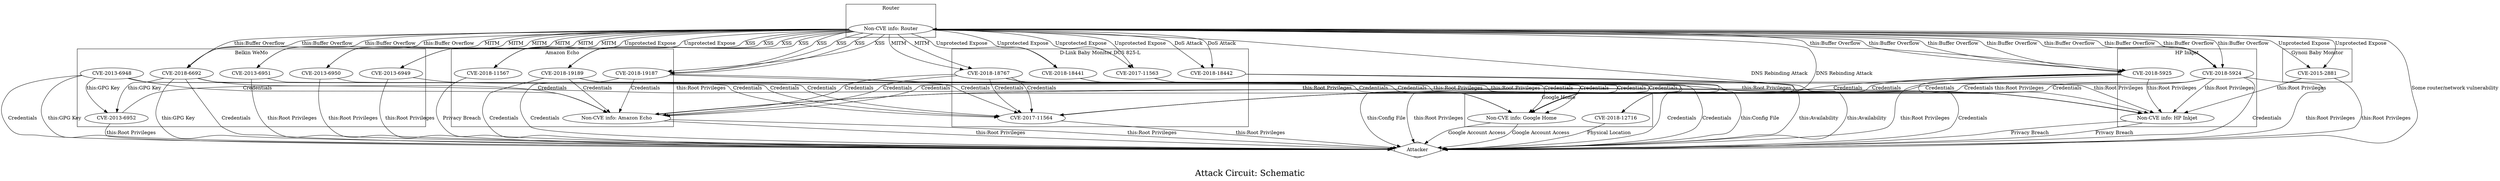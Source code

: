 /*****
Attack Circuit: Schematic
*****/

digraph G {
  graph [splines=true overlap=false]
  node  [shape=ellipse, width=0.3, height=0.3]
  0 [label="Attacker", shape=Mdiamond];
  0 -> 1 [label="Some router/network vulnerability"];
  subgraph cluster_1 {
  label="Router";    1 [label="Non-CVE info: Router"];
  }
  subgraph cluster_2 {
  label="Amazon Echo";    2 [label="Non-CVE info: Amazon Echo"];
    3 [label="CVE-2018-19189"];
    4 [label="CVE-2018-19187"];
    5 [label="CVE-2018-11567"];
  }
  subgraph cluster_3 {
  label="Google Home";    6 [label="Non-CVE info: Google Home"];
    7 [label="CVE-2018-12716"];
  }
  subgraph cluster_4 {
  label="Belkin WeMo";    8 [label="CVE-2018-6692"];
    9 [label="CVE-2013-6952"];
    10 [label="CVE-2013-6951"];
    11 [label="CVE-2013-6950"];
    12 [label="CVE-2013-6949"];
    13 [label="CVE-2013-6948"];
  }
  subgraph cluster_5 {
  label="D-Link Baby Monitor DCS 825-L";    14 [label="CVE-2018-18767"];
    15 [label="CVE-2018-18442"];
    16 [label="CVE-2018-18441"];
    17 [label="CVE-2017-11564"];
    18 [label="CVE-2017-11563"];
  }
  subgraph cluster_6 {
  label="HP Inkjet";    19 [label="Non-CVE info: HP Inkjet"];
    20 [label="CVE-2018-5925"];
    21 [label="CVE-2018-5924"];
  }
  subgraph cluster_7 {
  label="Gynoii Baby Monitor";    22 [label="CVE-2015-2881"];
  }
  1 -> 3 [label="XSS" color="black"];
  1 -> 3 [label="XSS" color="black"];
  1 -> 3 [label="XSS" color="black"];
  1 -> 3 [label="XSS" color="black"];
  1 -> 4 [label="XSS" color="black"];
  1 -> 4 [label="XSS" color="black"];
  1 -> 4 [label="XSS" color="black"];
  1 -> 4 [label="XSS" color="black"];
  1 -> 5 [label="Unprotected Expose" color="black"];
  1 -> 5 [label="Unprotected Expose" color="black"];
  1 -> 7 [label="DNS Rebinding Attack" color="black"];
  1 -> 7 [label="DNS Rebinding Attack" color="black"];
  1 -> 8 [label="this:Buffer Overflow" color="black"];
  1 -> 8 [label="this:Buffer Overflow" color="black"];
  1 -> 8 [label="this:Buffer Overflow" color="black"];
  1 -> 8 [label="this:Buffer Overflow" color="black"];
  1 -> 10 [label="MITM" color="black"];
  1 -> 10 [label="MITM" color="black"];
  1 -> 11 [label="MITM" color="black"];
  1 -> 11 [label="MITM" color="black"];
  1 -> 12 [label="MITM" color="black"];
  1 -> 12 [label="MITM" color="black"];
  1 -> 14 [label="MITM" color="black"];
  1 -> 14 [label="MITM" color="black"];
  1 -> 15 [label="DoS Attack" color="black"];
  1 -> 15 [label="DoS Attack" color="black"];
  1 -> 16 [label="Unprotected Expose" color="black"];
  1 -> 16 [label="Unprotected Expose" color="black"];
  1 -> 18 [label="Unprotected Expose" color="black"];
  1 -> 18 [label="Unprotected Expose" color="black"];
  1 -> 20 [label="this:Buffer Overflow" color="black"];
  1 -> 20 [label="this:Buffer Overflow" color="black"];
  1 -> 20 [label="this:Buffer Overflow" color="black"];
  1 -> 20 [label="this:Buffer Overflow" color="black"];
  1 -> 21 [label="this:Buffer Overflow" color="black"];
  1 -> 21 [label="this:Buffer Overflow" color="black"];
  1 -> 21 [label="this:Buffer Overflow" color="black"];
  1 -> 21 [label="this:Buffer Overflow" color="black"];
  1 -> 22 [label="Unprotected Expose" color="black"];
  1 -> 22 [label="Unprotected Expose" color="black"];
  3 -> 2 [label="Credentials" color="black"];
  4 -> 2 [label="Credentials" color="black"];
  3 -> 6 [label="Credentials" color="black"];
  4 -> 6 [label="Credentials" color="black"];
  3 -> 17 [label="Credentials" color="black"];
  4 -> 17 [label="Credentials" color="black"];
  2 -> 19 [label="this:Root Privileges" color="black"];
  2 -> 19 [label="this:Root Privileges" color="black"];
  8 -> 2 [label="Credentials" color="black"];
  13 -> 2 [label="Credentials" color="black"];
  8 -> 6 [label="Credentials" color="black"];
  13 -> 6 [label="Credentials" color="black"];
  8 -> 9 [label="this:GPG Key" color="black"];
  13 -> 9 [label="this:GPG Key" color="black"];
  8 -> 17 [label="Credentials" color="black"];
  13 -> 17 [label="Credentials" color="black"];
  9 -> 19 [label="this:Root Privileges" color="black"];
  10 -> 19 [label="this:Root Privileges" color="black"];
  11 -> 19 [label="this:Root Privileges" color="black"];
  12 -> 19 [label="this:Root Privileges" color="black"];
  14 -> 2 [label="Credentials" color="black"];
  14 -> 2 [label="Credentials" color="black"];
  14 -> 6 [label="Credentials" color="black"];
  14 -> 6 [label="Credentials" color="black"];
  14 -> 17 [label="Credentials" color="black"];
  14 -> 17 [label="Credentials" color="black"];
  17 -> 19 [label="this:Root Privileges" color="black"];
  18 -> 19 [label="this:Root Privileges" color="black"];
  20 -> 2 [label="Credentials" color="black"];
  21 -> 2 [label="Credentials" color="black"];
  20 -> 6 [label="Credentials" color="black"];
  21 -> 6 [label="Credentials" color="black"];
  20 -> 17 [label="Credentials" color="black"];
  21 -> 17 [label="Credentials" color="black"];
  20 -> 19 [label="this:Root Privileges" color="black"];
  21 -> 19 [label="this:Root Privileges" color="black"];
  22 -> 19 [label="this:Root Privileges" color="black"];
    1 [color="black"];
    1 [color="black"];
    2 [color="black"];
    2 [color="black"];
  2 -> 0 [label="this:Root Privileges" color="black"];
  2 -> 0 [label="this:Root Privileges" color="black"];
    3 [color="black"];
  3 -> 0 [label="Credentials" color="black"];
    4 [color="black"];
  4 -> 0 [label="Credentials" color="black"];
    5 [color="black"];
  5 -> 0 [label="Privacy Breach" color="black"];
    6 [color="black"];
    6 [color="black"];
  6 -> 0 [label="Google Account Access" color="black"];
  6 -> 0 [label="Google Account Access" color="black"];
    7 [color="black"];
  7 -> 0 [label="Physical Location" color="black"];
    8 [color="black"];
  8 -> 0 [label="Credentials" color="black"];
  8 -> 0 [label="this:GPG Key" color="black"];
    9 [color="black"];
  9 -> 0 [label="this:Root Privileges" color="black"];
    10 [color="black"];
  10 -> 0 [label="this:Root Privileges" color="black"];
    11 [color="black"];
  11 -> 0 [label="this:Root Privileges" color="black"];
    12 [color="black"];
  12 -> 0 [label="this:Root Privileges" color="black"];
    13 [color="black"];
  13 -> 0 [label="Credentials" color="black"];
  13 -> 0 [label="this:GPG Key" color="black"];
    14 [color="black"];
    14 [color="black"];
  14 -> 0 [label="Credentials" color="black"];
  14 -> 0 [label="Credentials" color="black"];
    15 [color="black"];
    15 [color="black"];
  15 -> 0 [label="this:Availability" color="black"];
  15 -> 0 [label="this:Availability" color="black"];
    16 [color="black"];
    16 [color="black"];
  16 -> 0 [label="this:Config File" color="black"];
  16 -> 0 [label="this:Config File" color="black"];
    17 [color="black"];
  17 -> 0 [label="this:Root Privileges" color="black"];
    18 [color="black"];
  18 -> 0 [label="this:Root Privileges" color="black"];
    19 [color="black"];
    19 [color="black"];
  19 -> 0 [label="Privacy Breach" color="black"];
  19 -> 0 [label="Privacy Breach" color="black"];
    20 [color="black"];
  20 -> 0 [label="Credentials" color="black"];
  20 -> 0 [label="this:Root Privileges" color="black"];
    21 [color="black"];
  21 -> 0 [label="Credentials" color="black"];
  21 -> 0 [label="this:Root Privileges" color="black"];
    22 [color="black"];
  22 -> 0 [label="this:Root Privileges" color="black"];
  label = "\nAttack Circuit: Schematic\n";  fontsize=24;
}
